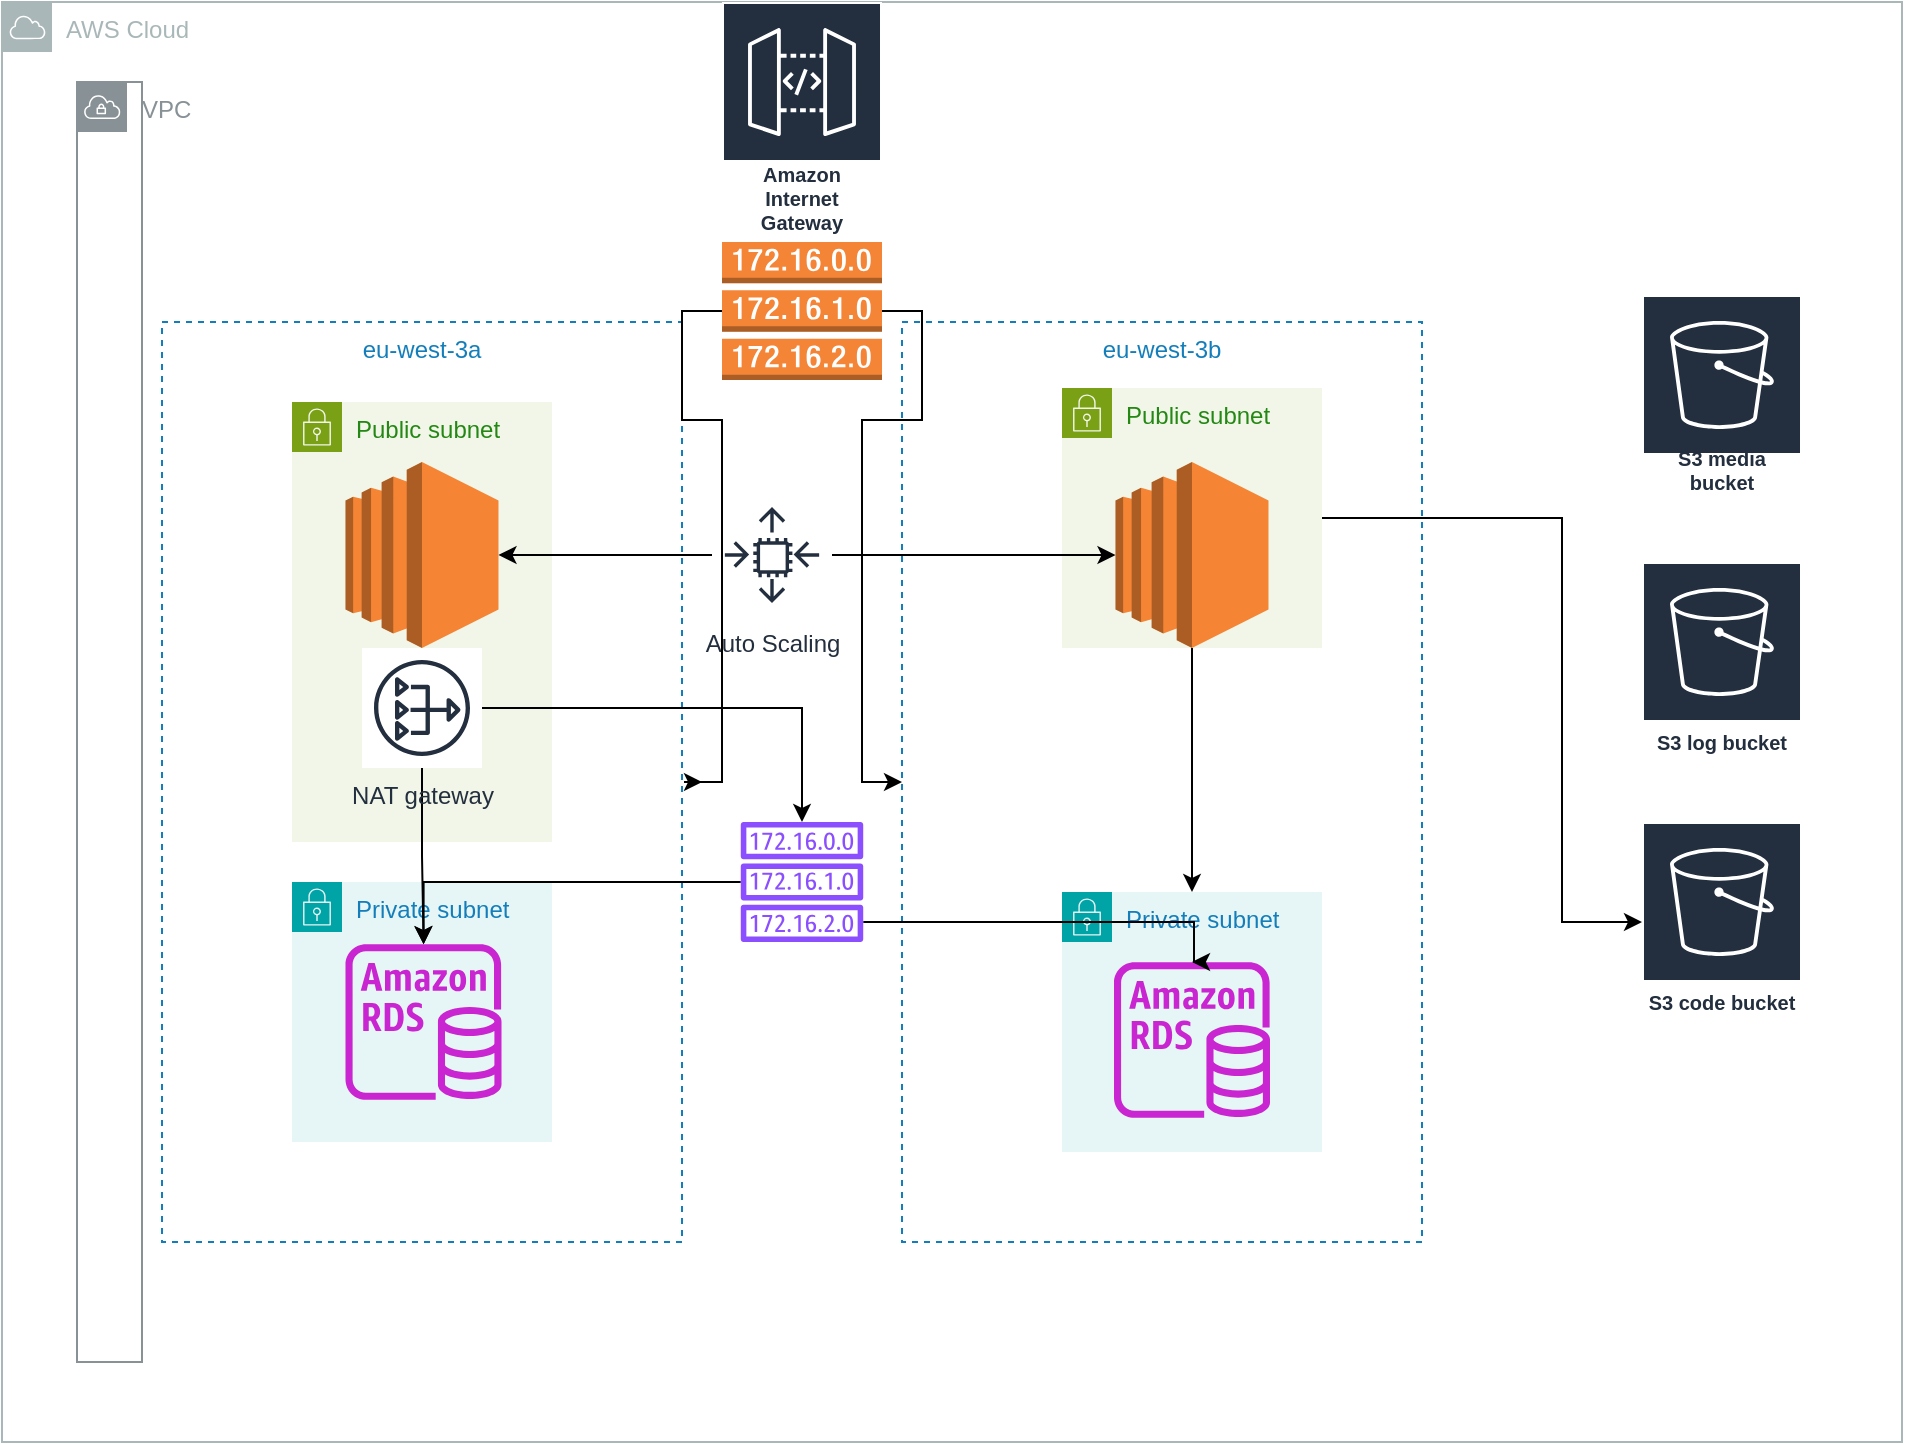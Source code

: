 <mxfile version="24.2.7" type="github">
  <diagram name="Page-1" id="HGKSsxT8SPZ5qI8CPiSk">
    <mxGraphModel dx="1434" dy="774" grid="1" gridSize="10" guides="1" tooltips="1" connect="1" arrows="1" fold="1" page="1" pageScale="1" pageWidth="850" pageHeight="1100" math="0" shadow="0">
      <root>
        <mxCell id="0" />
        <mxCell id="1" parent="0" />
        <mxCell id="Bu7-2WQ2ApB9IBcH1Q9g-2" value="AWS Cloud" style="sketch=0;outlineConnect=0;gradientColor=none;html=1;whiteSpace=wrap;fontSize=12;fontStyle=0;shape=mxgraph.aws4.group;grIcon=mxgraph.aws4.group_aws_cloud;strokeColor=#AAB7B8;fillColor=none;verticalAlign=top;align=left;spacingLeft=30;fontColor=#AAB7B8;dashed=0;" vertex="1" parent="1">
          <mxGeometry x="40" y="40" width="950" height="720" as="geometry" />
        </mxCell>
        <mxCell id="Bu7-2WQ2ApB9IBcH1Q9g-4" value="eu-west-3a" style="fillColor=none;strokeColor=#147EBA;dashed=1;verticalAlign=top;fontStyle=0;fontColor=#147EBA;whiteSpace=wrap;html=1;" vertex="1" parent="1">
          <mxGeometry x="120" y="200" width="260" height="460" as="geometry" />
        </mxCell>
        <mxCell id="Bu7-2WQ2ApB9IBcH1Q9g-5" value="eu-west-3b" style="fillColor=none;strokeColor=#147EBA;dashed=1;verticalAlign=top;fontStyle=0;fontColor=#147EBA;whiteSpace=wrap;html=1;" vertex="1" parent="1">
          <mxGeometry x="490" y="200" width="260" height="460" as="geometry" />
        </mxCell>
        <mxCell id="Bu7-2WQ2ApB9IBcH1Q9g-8" value="Public subnet" style="points=[[0,0],[0.25,0],[0.5,0],[0.75,0],[1,0],[1,0.25],[1,0.5],[1,0.75],[1,1],[0.75,1],[0.5,1],[0.25,1],[0,1],[0,0.75],[0,0.5],[0,0.25]];outlineConnect=0;gradientColor=none;html=1;whiteSpace=wrap;fontSize=12;fontStyle=0;container=1;pointerEvents=0;collapsible=0;recursiveResize=0;shape=mxgraph.aws4.group;grIcon=mxgraph.aws4.group_security_group;grStroke=0;strokeColor=#7AA116;fillColor=#F2F6E8;verticalAlign=top;align=left;spacingLeft=30;fontColor=#248814;dashed=0;" vertex="1" parent="1">
          <mxGeometry x="185" y="240" width="130" height="220" as="geometry" />
        </mxCell>
        <mxCell id="Bu7-2WQ2ApB9IBcH1Q9g-17" value="" style="outlineConnect=0;dashed=0;verticalLabelPosition=bottom;verticalAlign=top;align=center;html=1;shape=mxgraph.aws3.ec2;fillColor=#F58534;gradientColor=none;" vertex="1" parent="Bu7-2WQ2ApB9IBcH1Q9g-8">
          <mxGeometry x="26.75" y="30" width="76.5" height="93" as="geometry" />
        </mxCell>
        <mxCell id="Bu7-2WQ2ApB9IBcH1Q9g-9" value="Private subnet" style="points=[[0,0],[0.25,0],[0.5,0],[0.75,0],[1,0],[1,0.25],[1,0.5],[1,0.75],[1,1],[0.75,1],[0.5,1],[0.25,1],[0,1],[0,0.75],[0,0.5],[0,0.25]];outlineConnect=0;gradientColor=none;html=1;whiteSpace=wrap;fontSize=12;fontStyle=0;container=1;pointerEvents=0;collapsible=0;recursiveResize=0;shape=mxgraph.aws4.group;grIcon=mxgraph.aws4.group_security_group;grStroke=0;strokeColor=#00A4A6;fillColor=#E6F6F7;verticalAlign=top;align=left;spacingLeft=30;fontColor=#147EBA;dashed=0;" vertex="1" parent="1">
          <mxGeometry x="185" y="480" width="130" height="130" as="geometry" />
        </mxCell>
        <mxCell id="Bu7-2WQ2ApB9IBcH1Q9g-18" value="" style="sketch=0;outlineConnect=0;fontColor=#232F3E;gradientColor=none;fillColor=#C925D1;strokeColor=none;dashed=0;verticalLabelPosition=bottom;verticalAlign=top;align=center;html=1;fontSize=12;fontStyle=0;aspect=fixed;pointerEvents=1;shape=mxgraph.aws4.rds_instance;" vertex="1" parent="Bu7-2WQ2ApB9IBcH1Q9g-9">
          <mxGeometry x="26.75" y="31" width="78" height="78" as="geometry" />
        </mxCell>
        <mxCell id="Bu7-2WQ2ApB9IBcH1Q9g-11" value="Private subnet" style="points=[[0,0],[0.25,0],[0.5,0],[0.75,0],[1,0],[1,0.25],[1,0.5],[1,0.75],[1,1],[0.75,1],[0.5,1],[0.25,1],[0,1],[0,0.75],[0,0.5],[0,0.25]];outlineConnect=0;gradientColor=none;html=1;whiteSpace=wrap;fontSize=12;fontStyle=0;container=1;pointerEvents=0;collapsible=0;recursiveResize=0;shape=mxgraph.aws4.group;grIcon=mxgraph.aws4.group_security_group;grStroke=0;strokeColor=#00A4A6;fillColor=#E6F6F7;verticalAlign=top;align=left;spacingLeft=30;fontColor=#147EBA;dashed=0;" vertex="1" parent="1">
          <mxGeometry x="570" y="485" width="130" height="130" as="geometry" />
        </mxCell>
        <mxCell id="Bu7-2WQ2ApB9IBcH1Q9g-19" value="" style="sketch=0;outlineConnect=0;fontColor=#232F3E;gradientColor=none;fillColor=#C925D1;strokeColor=none;dashed=0;verticalLabelPosition=bottom;verticalAlign=top;align=center;html=1;fontSize=12;fontStyle=0;aspect=fixed;pointerEvents=1;shape=mxgraph.aws4.rds_instance;" vertex="1" parent="Bu7-2WQ2ApB9IBcH1Q9g-11">
          <mxGeometry x="26" y="35" width="78" height="78" as="geometry" />
        </mxCell>
        <mxCell id="Bu7-2WQ2ApB9IBcH1Q9g-42" style="edgeStyle=orthogonalEdgeStyle;rounded=0;orthogonalLoop=1;jettySize=auto;html=1;" edge="1" parent="1" source="Bu7-2WQ2ApB9IBcH1Q9g-12" target="Bu7-2WQ2ApB9IBcH1Q9g-38">
          <mxGeometry relative="1" as="geometry">
            <Array as="points">
              <mxPoint x="820" y="298" />
              <mxPoint x="820" y="500" />
            </Array>
          </mxGeometry>
        </mxCell>
        <mxCell id="Bu7-2WQ2ApB9IBcH1Q9g-59" style="edgeStyle=orthogonalEdgeStyle;rounded=0;orthogonalLoop=1;jettySize=auto;html=1;" edge="1" parent="1" source="Bu7-2WQ2ApB9IBcH1Q9g-12" target="Bu7-2WQ2ApB9IBcH1Q9g-11">
          <mxGeometry relative="1" as="geometry" />
        </mxCell>
        <mxCell id="Bu7-2WQ2ApB9IBcH1Q9g-12" value="Public subnet" style="points=[[0,0],[0.25,0],[0.5,0],[0.75,0],[1,0],[1,0.25],[1,0.5],[1,0.75],[1,1],[0.75,1],[0.5,1],[0.25,1],[0,1],[0,0.75],[0,0.5],[0,0.25]];outlineConnect=0;gradientColor=none;html=1;whiteSpace=wrap;fontSize=12;fontStyle=0;container=1;pointerEvents=0;collapsible=0;recursiveResize=0;shape=mxgraph.aws4.group;grIcon=mxgraph.aws4.group_security_group;grStroke=0;strokeColor=#7AA116;fillColor=#F2F6E8;verticalAlign=top;align=left;spacingLeft=30;fontColor=#248814;dashed=0;" vertex="1" parent="1">
          <mxGeometry x="570" y="233" width="130" height="130" as="geometry" />
        </mxCell>
        <mxCell id="Bu7-2WQ2ApB9IBcH1Q9g-16" value="" style="outlineConnect=0;dashed=0;verticalLabelPosition=bottom;verticalAlign=top;align=center;html=1;shape=mxgraph.aws3.ec2;fillColor=#F58534;gradientColor=none;" vertex="1" parent="Bu7-2WQ2ApB9IBcH1Q9g-12">
          <mxGeometry x="26.75" y="37" width="76.5" height="93" as="geometry" />
        </mxCell>
        <mxCell id="Bu7-2WQ2ApB9IBcH1Q9g-34" style="edgeStyle=orthogonalEdgeStyle;rounded=0;orthogonalLoop=1;jettySize=auto;html=1;" edge="1" parent="1" source="Bu7-2WQ2ApB9IBcH1Q9g-21" target="Bu7-2WQ2ApB9IBcH1Q9g-16">
          <mxGeometry relative="1" as="geometry" />
        </mxCell>
        <mxCell id="Bu7-2WQ2ApB9IBcH1Q9g-35" style="edgeStyle=orthogonalEdgeStyle;rounded=0;orthogonalLoop=1;jettySize=auto;html=1;" edge="1" parent="1" source="Bu7-2WQ2ApB9IBcH1Q9g-21" target="Bu7-2WQ2ApB9IBcH1Q9g-17">
          <mxGeometry relative="1" as="geometry" />
        </mxCell>
        <mxCell id="Bu7-2WQ2ApB9IBcH1Q9g-21" value="Auto Scaling" style="sketch=0;outlineConnect=0;fontColor=#232F3E;gradientColor=none;strokeColor=#232F3E;fillColor=#ffffff;dashed=0;verticalLabelPosition=bottom;verticalAlign=top;align=center;html=1;fontSize=12;fontStyle=0;aspect=fixed;shape=mxgraph.aws4.resourceIcon;resIcon=mxgraph.aws4.auto_scaling;" vertex="1" parent="1">
          <mxGeometry x="395" y="286.5" width="60" height="60" as="geometry" />
        </mxCell>
        <mxCell id="Bu7-2WQ2ApB9IBcH1Q9g-32" style="edgeStyle=orthogonalEdgeStyle;rounded=0;orthogonalLoop=1;jettySize=auto;html=1;" edge="1" parent="1" source="Bu7-2WQ2ApB9IBcH1Q9g-52" target="Bu7-2WQ2ApB9IBcH1Q9g-18">
          <mxGeometry relative="1" as="geometry" />
        </mxCell>
        <mxCell id="Bu7-2WQ2ApB9IBcH1Q9g-37" value="S3 log bucket" style="sketch=0;outlineConnect=0;fontColor=#232F3E;gradientColor=none;strokeColor=#ffffff;fillColor=#232F3E;dashed=0;verticalLabelPosition=middle;verticalAlign=bottom;align=center;html=1;whiteSpace=wrap;fontSize=10;fontStyle=1;spacing=3;shape=mxgraph.aws4.productIcon;prIcon=mxgraph.aws4.s3;" vertex="1" parent="1">
          <mxGeometry x="860" y="320" width="80" height="100" as="geometry" />
        </mxCell>
        <mxCell id="Bu7-2WQ2ApB9IBcH1Q9g-38" value="S3 code bucket" style="sketch=0;outlineConnect=0;fontColor=#232F3E;gradientColor=none;strokeColor=#ffffff;fillColor=#232F3E;dashed=0;verticalLabelPosition=middle;verticalAlign=bottom;align=center;html=1;whiteSpace=wrap;fontSize=10;fontStyle=1;spacing=3;shape=mxgraph.aws4.productIcon;prIcon=mxgraph.aws4.s3;" vertex="1" parent="1">
          <mxGeometry x="860" y="450" width="80" height="100" as="geometry" />
        </mxCell>
        <mxCell id="Bu7-2WQ2ApB9IBcH1Q9g-39" value="S3 media bucket" style="sketch=0;outlineConnect=0;fontColor=#232F3E;gradientColor=none;strokeColor=#ffffff;fillColor=#232F3E;dashed=0;verticalLabelPosition=middle;verticalAlign=bottom;align=center;html=1;whiteSpace=wrap;fontSize=10;fontStyle=1;spacing=3;shape=mxgraph.aws4.productIcon;prIcon=mxgraph.aws4.s3;" vertex="1" parent="1">
          <mxGeometry x="860" y="186.5" width="80" height="103.5" as="geometry" />
        </mxCell>
        <mxCell id="Bu7-2WQ2ApB9IBcH1Q9g-7" value="VPC" style="sketch=0;outlineConnect=0;gradientColor=none;html=1;whiteSpace=wrap;fontSize=12;fontStyle=0;shape=mxgraph.aws4.group;grIcon=mxgraph.aws4.group_vpc;strokeColor=#879196;fillColor=none;verticalAlign=top;align=left;spacingLeft=30;fontColor=#879196;dashed=0;" vertex="1" parent="1">
          <mxGeometry x="77.5" y="80" width="32.5" height="640" as="geometry" />
        </mxCell>
        <mxCell id="Bu7-2WQ2ApB9IBcH1Q9g-43" value="Amazon Internet Gateway" style="sketch=0;outlineConnect=0;fontColor=#232F3E;gradientColor=none;strokeColor=#ffffff;fillColor=#232F3E;dashed=0;verticalLabelPosition=middle;verticalAlign=bottom;align=center;html=1;whiteSpace=wrap;fontSize=10;fontStyle=1;spacing=3;shape=mxgraph.aws4.productIcon;prIcon=mxgraph.aws4.api_gateway;" vertex="1" parent="1">
          <mxGeometry x="400" y="40" width="80" height="120" as="geometry" />
        </mxCell>
        <mxCell id="Bu7-2WQ2ApB9IBcH1Q9g-51" style="edgeStyle=orthogonalEdgeStyle;rounded=0;orthogonalLoop=1;jettySize=auto;html=1;" edge="1" parent="1" source="Bu7-2WQ2ApB9IBcH1Q9g-44" target="Bu7-2WQ2ApB9IBcH1Q9g-5">
          <mxGeometry relative="1" as="geometry" />
        </mxCell>
        <mxCell id="Bu7-2WQ2ApB9IBcH1Q9g-44" value="" style="outlineConnect=0;dashed=0;verticalLabelPosition=bottom;verticalAlign=top;align=center;html=1;shape=mxgraph.aws3.route_table;fillColor=#F58536;gradientColor=none;" vertex="1" parent="1">
          <mxGeometry x="400" y="160" width="80" height="69" as="geometry" />
        </mxCell>
        <mxCell id="Bu7-2WQ2ApB9IBcH1Q9g-50" style="edgeStyle=orthogonalEdgeStyle;rounded=0;orthogonalLoop=1;jettySize=auto;html=1;" edge="1" parent="1" source="Bu7-2WQ2ApB9IBcH1Q9g-44">
          <mxGeometry relative="1" as="geometry">
            <mxPoint x="390" y="430" as="targetPoint" />
            <Array as="points">
              <mxPoint x="380" y="195" />
              <mxPoint x="380" y="249" />
              <mxPoint x="400" y="249" />
              <mxPoint x="400" y="430" />
              <mxPoint x="381" y="430" />
            </Array>
          </mxGeometry>
        </mxCell>
        <mxCell id="Bu7-2WQ2ApB9IBcH1Q9g-53" value="" style="edgeStyle=orthogonalEdgeStyle;rounded=0;orthogonalLoop=1;jettySize=auto;html=1;" edge="1" parent="1" source="Bu7-2WQ2ApB9IBcH1Q9g-17" target="Bu7-2WQ2ApB9IBcH1Q9g-52">
          <mxGeometry relative="1" as="geometry">
            <mxPoint x="250" y="363" as="sourcePoint" />
            <mxPoint x="251" y="511" as="targetPoint" />
          </mxGeometry>
        </mxCell>
        <mxCell id="Bu7-2WQ2ApB9IBcH1Q9g-56" style="edgeStyle=orthogonalEdgeStyle;rounded=0;orthogonalLoop=1;jettySize=auto;html=1;" edge="1" parent="1" source="Bu7-2WQ2ApB9IBcH1Q9g-52" target="Bu7-2WQ2ApB9IBcH1Q9g-54">
          <mxGeometry relative="1" as="geometry" />
        </mxCell>
        <mxCell id="Bu7-2WQ2ApB9IBcH1Q9g-52" value="NAT gateway" style="sketch=0;outlineConnect=0;fontColor=#232F3E;gradientColor=none;strokeColor=#232F3E;fillColor=#ffffff;dashed=0;verticalLabelPosition=bottom;verticalAlign=top;align=center;html=1;fontSize=12;fontStyle=0;aspect=fixed;shape=mxgraph.aws4.resourceIcon;resIcon=mxgraph.aws4.nat_gateway;" vertex="1" parent="1">
          <mxGeometry x="220" y="363" width="60" height="60" as="geometry" />
        </mxCell>
        <mxCell id="Bu7-2WQ2ApB9IBcH1Q9g-57" style="edgeStyle=orthogonalEdgeStyle;rounded=0;orthogonalLoop=1;jettySize=auto;html=1;" edge="1" parent="1" source="Bu7-2WQ2ApB9IBcH1Q9g-54" target="Bu7-2WQ2ApB9IBcH1Q9g-18">
          <mxGeometry relative="1" as="geometry" />
        </mxCell>
        <mxCell id="Bu7-2WQ2ApB9IBcH1Q9g-58" style="edgeStyle=orthogonalEdgeStyle;rounded=0;orthogonalLoop=1;jettySize=auto;html=1;" edge="1" parent="1" source="Bu7-2WQ2ApB9IBcH1Q9g-54">
          <mxGeometry relative="1" as="geometry">
            <mxPoint x="635" y="520" as="targetPoint" />
            <Array as="points">
              <mxPoint x="636" y="500" />
            </Array>
          </mxGeometry>
        </mxCell>
        <mxCell id="Bu7-2WQ2ApB9IBcH1Q9g-54" value="" style="sketch=0;outlineConnect=0;fontColor=#232F3E;gradientColor=none;fillColor=#8C4FFF;strokeColor=none;dashed=0;verticalLabelPosition=bottom;verticalAlign=top;align=center;html=1;fontSize=12;fontStyle=0;aspect=fixed;pointerEvents=1;shape=mxgraph.aws4.route_table;" vertex="1" parent="1">
          <mxGeometry x="409.21" y="450" width="61.58" height="60" as="geometry" />
        </mxCell>
      </root>
    </mxGraphModel>
  </diagram>
</mxfile>
